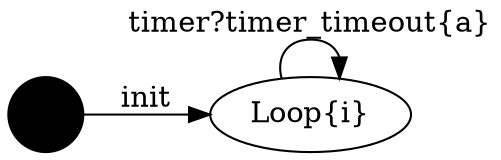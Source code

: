 digraph finite_state_machine {
	rankdir=LR;
	INIT_STATE [shape=circle label = "", style = filled, color = "black"];
		INIT_STATE -> Loop [label="init"];
	Loop [label="Loop{i}", shape = ellipse];
		Loop -> Loop [label="timer?timer_timeout{a}"];
}
